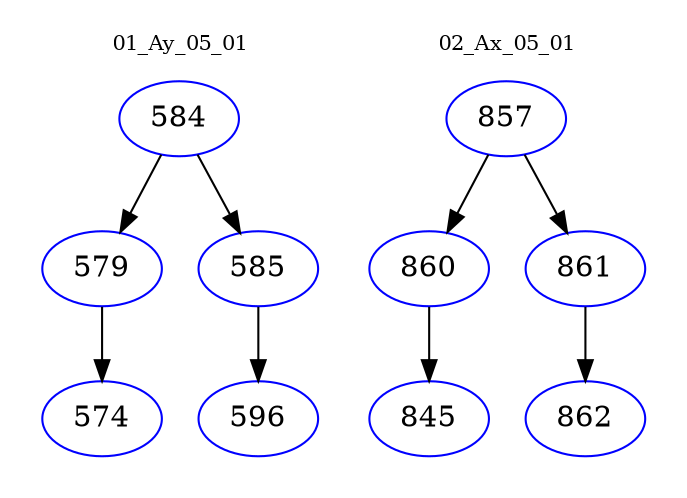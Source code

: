 digraph{
subgraph cluster_0 {
color = white
label = "01_Ay_05_01";
fontsize=10;
T0_584 [label="584", color="blue"]
T0_584 -> T0_579 [color="black"]
T0_579 [label="579", color="blue"]
T0_579 -> T0_574 [color="black"]
T0_574 [label="574", color="blue"]
T0_584 -> T0_585 [color="black"]
T0_585 [label="585", color="blue"]
T0_585 -> T0_596 [color="black"]
T0_596 [label="596", color="blue"]
}
subgraph cluster_1 {
color = white
label = "02_Ax_05_01";
fontsize=10;
T1_857 [label="857", color="blue"]
T1_857 -> T1_860 [color="black"]
T1_860 [label="860", color="blue"]
T1_860 -> T1_845 [color="black"]
T1_845 [label="845", color="blue"]
T1_857 -> T1_861 [color="black"]
T1_861 [label="861", color="blue"]
T1_861 -> T1_862 [color="black"]
T1_862 [label="862", color="blue"]
}
}
